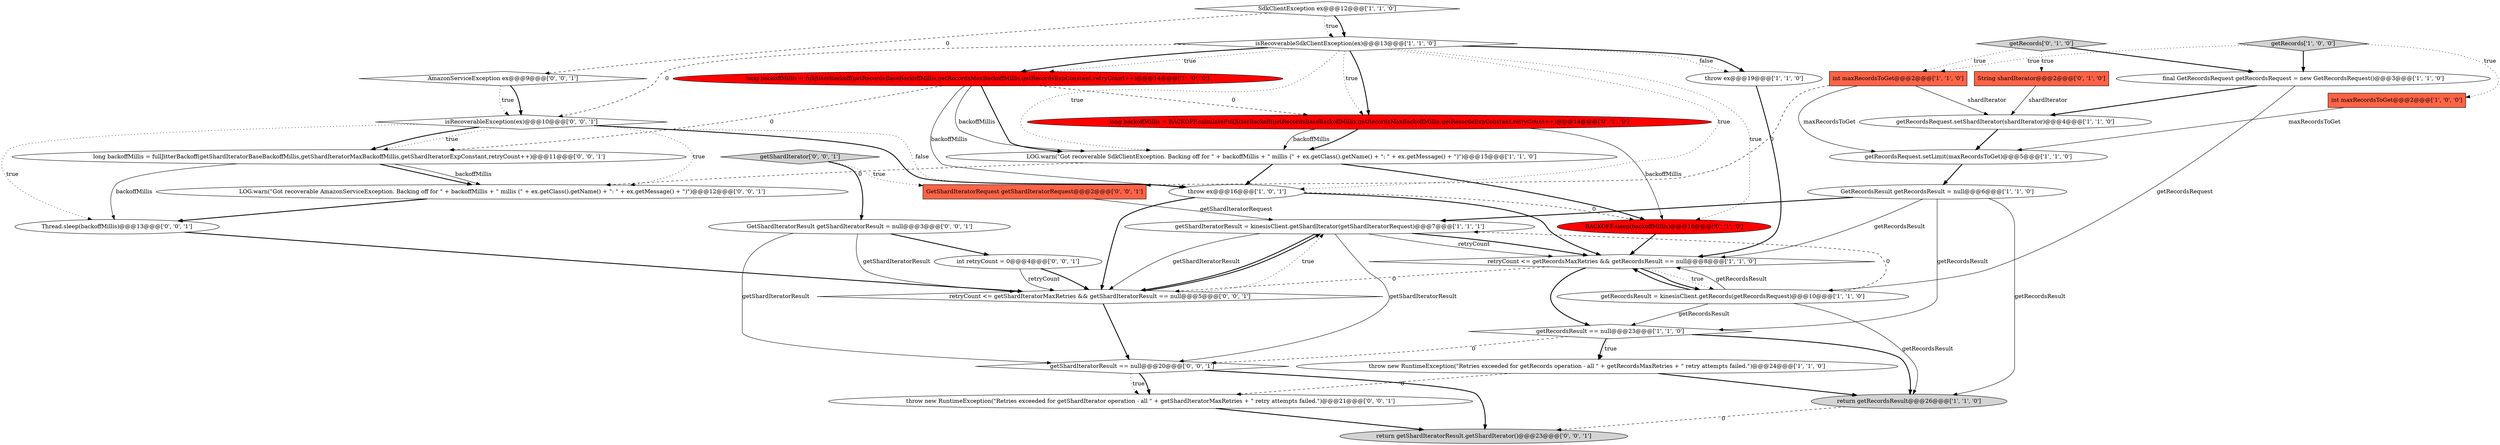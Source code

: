 digraph {
10 [style = filled, label = "getRecordsRequest.setShardIterator(shardIterator)@@@4@@@['1', '1', '0']", fillcolor = white, shape = ellipse image = "AAA0AAABBB1BBB"];
13 [style = filled, label = "GetRecordsResult getRecordsResult = null@@@6@@@['1', '1', '0']", fillcolor = white, shape = ellipse image = "AAA0AAABBB1BBB"];
2 [style = filled, label = "getRecordsResult == null@@@23@@@['1', '1', '0']", fillcolor = white, shape = diamond image = "AAA0AAABBB1BBB"];
26 [style = filled, label = "AmazonServiceException ex@@@9@@@['0', '0', '1']", fillcolor = white, shape = diamond image = "AAA0AAABBB3BBB"];
17 [style = filled, label = "getShardIteratorResult = kinesisClient.getShardIterator(getShardIteratorRequest)@@@7@@@['1', '1', '1']", fillcolor = white, shape = ellipse image = "AAA0AAABBB1BBB"];
5 [style = filled, label = "int maxRecordsToGet@@@2@@@['1', '0', '0']", fillcolor = tomato, shape = box image = "AAA0AAABBB1BBB"];
8 [style = filled, label = "throw ex@@@19@@@['1', '1', '0']", fillcolor = white, shape = ellipse image = "AAA0AAABBB1BBB"];
27 [style = filled, label = "long backoffMillis = fullJitterBackoff(getShardIteratorBaseBackoffMillis,getShardIteratorMaxBackoffMillis,getShardIteratorExpConstant,retryCount++)@@@11@@@['0', '0', '1']", fillcolor = white, shape = ellipse image = "AAA0AAABBB3BBB"];
23 [style = filled, label = "GetShardIteratorRequest getShardIteratorRequest@@@2@@@['0', '0', '1']", fillcolor = tomato, shape = box image = "AAA0AAABBB3BBB"];
24 [style = filled, label = "int retryCount = 0@@@4@@@['0', '0', '1']", fillcolor = white, shape = ellipse image = "AAA0AAABBB3BBB"];
3 [style = filled, label = "LOG.warn(\"Got recoverable SdkClientException. Backing off for \" + backoffMillis + \" millis (\" + ex.getClass().getName() + \": \" + ex.getMessage() + \")\")@@@15@@@['1', '1', '0']", fillcolor = white, shape = ellipse image = "AAA0AAABBB1BBB"];
11 [style = filled, label = "int maxRecordsToGet@@@2@@@['1', '1', '0']", fillcolor = tomato, shape = box image = "AAA0AAABBB1BBB"];
14 [style = filled, label = "isRecoverableSdkClientException(ex)@@@13@@@['1', '1', '0']", fillcolor = white, shape = diamond image = "AAA0AAABBB1BBB"];
7 [style = filled, label = "long backoffMillis = fullJitterBackoff(getRecordsBaseBackoffMillis,getRecordsMaxBackoffMillis,getRecordsExpConstant,retryCount++)@@@14@@@['1', '0', '0']", fillcolor = red, shape = ellipse image = "AAA1AAABBB1BBB"];
20 [style = filled, label = "long backoffMillis = BACKOFF.calculateFullJitterBackoff(getRecordsBaseBackoffMillis,getRecordsMaxBackoffMillis,getRecordsExpConstant,retryCount++)@@@14@@@['0', '1', '0']", fillcolor = red, shape = ellipse image = "AAA1AAABBB2BBB"];
15 [style = filled, label = "throw new RuntimeException(\"Retries exceeded for getRecords operation - all \" + getRecordsMaxRetries + \" retry attempts failed.\")@@@24@@@['1', '1', '0']", fillcolor = white, shape = ellipse image = "AAA0AAABBB1BBB"];
0 [style = filled, label = "getRecordsResult = kinesisClient.getRecords(getRecordsRequest)@@@10@@@['1', '1', '0']", fillcolor = white, shape = ellipse image = "AAA0AAABBB1BBB"];
16 [style = filled, label = "throw ex@@@16@@@['1', '0', '1']", fillcolor = white, shape = ellipse image = "AAA0AAABBB1BBB"];
25 [style = filled, label = "getShardIterator['0', '0', '1']", fillcolor = lightgray, shape = diamond image = "AAA0AAABBB3BBB"];
22 [style = filled, label = "BACKOFF.sleep(backoffMillis)@@@16@@@['0', '1', '0']", fillcolor = red, shape = ellipse image = "AAA1AAABBB2BBB"];
9 [style = filled, label = "SdkClientException ex@@@12@@@['1', '1', '0']", fillcolor = white, shape = diamond image = "AAA0AAABBB1BBB"];
1 [style = filled, label = "final GetRecordsRequest getRecordsRequest = new GetRecordsRequest()@@@3@@@['1', '1', '0']", fillcolor = white, shape = ellipse image = "AAA0AAABBB1BBB"];
12 [style = filled, label = "return getRecordsResult@@@26@@@['1', '1', '0']", fillcolor = lightgray, shape = ellipse image = "AAA0AAABBB1BBB"];
31 [style = filled, label = "getShardIteratorResult == null@@@20@@@['0', '0', '1']", fillcolor = white, shape = diamond image = "AAA0AAABBB3BBB"];
33 [style = filled, label = "return getShardIteratorResult.getShardIterator()@@@23@@@['0', '0', '1']", fillcolor = lightgray, shape = ellipse image = "AAA0AAABBB3BBB"];
34 [style = filled, label = "throw new RuntimeException(\"Retries exceeded for getShardIterator operation - all \" + getShardIteratorMaxRetries + \" retry attempts failed.\")@@@21@@@['0', '0', '1']", fillcolor = white, shape = ellipse image = "AAA0AAABBB3BBB"];
18 [style = filled, label = "getRecordsRequest.setLimit(maxRecordsToGet)@@@5@@@['1', '1', '0']", fillcolor = white, shape = ellipse image = "AAA0AAABBB1BBB"];
28 [style = filled, label = "LOG.warn(\"Got recoverable AmazonServiceException. Backing off for \" + backoffMillis + \" millis (\" + ex.getClass().getName() + \": \" + ex.getMessage() + \")\")@@@12@@@['0', '0', '1']", fillcolor = white, shape = ellipse image = "AAA0AAABBB3BBB"];
4 [style = filled, label = "getRecords['1', '0', '0']", fillcolor = lightgray, shape = diamond image = "AAA0AAABBB1BBB"];
30 [style = filled, label = "Thread.sleep(backoffMillis)@@@13@@@['0', '0', '1']", fillcolor = white, shape = ellipse image = "AAA0AAABBB3BBB"];
32 [style = filled, label = "retryCount <= getShardIteratorMaxRetries && getShardIteratorResult == null@@@5@@@['0', '0', '1']", fillcolor = white, shape = diamond image = "AAA0AAABBB3BBB"];
21 [style = filled, label = "String shardIterator@@@2@@@['0', '1', '0']", fillcolor = tomato, shape = box image = "AAA0AAABBB2BBB"];
29 [style = filled, label = "GetShardIteratorResult getShardIteratorResult = null@@@3@@@['0', '0', '1']", fillcolor = white, shape = ellipse image = "AAA0AAABBB3BBB"];
6 [style = filled, label = "retryCount <= getRecordsMaxRetries && getRecordsResult == null@@@8@@@['1', '1', '0']", fillcolor = white, shape = diamond image = "AAA0AAABBB1BBB"];
19 [style = filled, label = "getRecords['0', '1', '0']", fillcolor = lightgray, shape = diamond image = "AAA0AAABBB2BBB"];
35 [style = filled, label = "isRecoverableException(ex)@@@10@@@['0', '0', '1']", fillcolor = white, shape = diamond image = "AAA0AAABBB3BBB"];
0->12 [style = solid, label="getRecordsResult"];
27->28 [style = bold, label=""];
24->32 [style = bold, label=""];
17->6 [style = solid, label="retryCount"];
2->15 [style = dotted, label="true"];
7->20 [style = dashed, label="0"];
14->22 [style = dotted, label="true"];
8->6 [style = bold, label=""];
25->29 [style = bold, label=""];
3->16 [style = bold, label=""];
14->7 [style = bold, label=""];
29->32 [style = solid, label="getShardIteratorResult"];
13->17 [style = bold, label=""];
11->18 [style = solid, label="maxRecordsToGet"];
19->1 [style = bold, label=""];
19->11 [style = dotted, label="true"];
2->15 [style = bold, label=""];
26->35 [style = bold, label=""];
14->7 [style = dotted, label="true"];
31->34 [style = dotted, label="true"];
9->14 [style = bold, label=""];
14->3 [style = dotted, label="true"];
29->31 [style = solid, label="getShardIteratorResult"];
24->32 [style = solid, label="retryCount"];
20->22 [style = solid, label="backoffMillis"];
32->17 [style = dotted, label="true"];
6->0 [style = dotted, label="true"];
11->10 [style = solid, label="shardIterator"];
14->20 [style = bold, label=""];
15->34 [style = dashed, label="0"];
13->6 [style = solid, label="getRecordsResult"];
28->30 [style = bold, label=""];
16->6 [style = bold, label=""];
6->32 [style = dashed, label="0"];
35->16 [style = dotted, label="false"];
34->33 [style = bold, label=""];
0->2 [style = solid, label="getRecordsResult"];
16->32 [style = bold, label=""];
20->3 [style = bold, label=""];
19->21 [style = dotted, label="true"];
0->17 [style = dashed, label="0"];
35->30 [style = dotted, label="true"];
6->2 [style = bold, label=""];
27->28 [style = solid, label="backoffMillis"];
0->6 [style = solid, label="getRecordsResult"];
31->33 [style = bold, label=""];
27->30 [style = solid, label="backoffMillis"];
14->35 [style = dashed, label="0"];
14->8 [style = bold, label=""];
15->12 [style = bold, label=""];
25->23 [style = dotted, label="true"];
32->17 [style = bold, label=""];
32->31 [style = bold, label=""];
22->6 [style = bold, label=""];
16->22 [style = dashed, label="0"];
10->18 [style = bold, label=""];
4->5 [style = dotted, label="true"];
3->28 [style = dashed, label="0"];
12->33 [style = dashed, label="0"];
17->6 [style = bold, label=""];
17->31 [style = solid, label="getShardIteratorResult"];
7->3 [style = solid, label="backoffMillis"];
4->11 [style = dotted, label="true"];
23->17 [style = solid, label="getShardIteratorRequest"];
30->32 [style = bold, label=""];
11->23 [style = dashed, label="0"];
17->32 [style = solid, label="getShardIteratorResult"];
31->34 [style = bold, label=""];
13->12 [style = solid, label="getRecordsResult"];
14->16 [style = dotted, label="true"];
5->18 [style = solid, label="maxRecordsToGet"];
14->8 [style = dotted, label="false"];
9->26 [style = dashed, label="0"];
4->1 [style = bold, label=""];
26->35 [style = dotted, label="true"];
35->27 [style = bold, label=""];
35->16 [style = bold, label=""];
0->6 [style = bold, label=""];
20->3 [style = solid, label="backoffMillis"];
6->0 [style = bold, label=""];
17->32 [style = bold, label=""];
3->22 [style = bold, label=""];
9->14 [style = dotted, label="true"];
7->3 [style = bold, label=""];
2->12 [style = bold, label=""];
1->0 [style = solid, label="getRecordsRequest"];
2->31 [style = dashed, label="0"];
7->27 [style = dashed, label="0"];
14->20 [style = dotted, label="true"];
35->27 [style = dotted, label="true"];
7->16 [style = solid, label="backoffMillis"];
18->13 [style = bold, label=""];
35->28 [style = dotted, label="true"];
21->10 [style = solid, label="shardIterator"];
29->24 [style = bold, label=""];
1->10 [style = bold, label=""];
13->2 [style = solid, label="getRecordsResult"];
}
